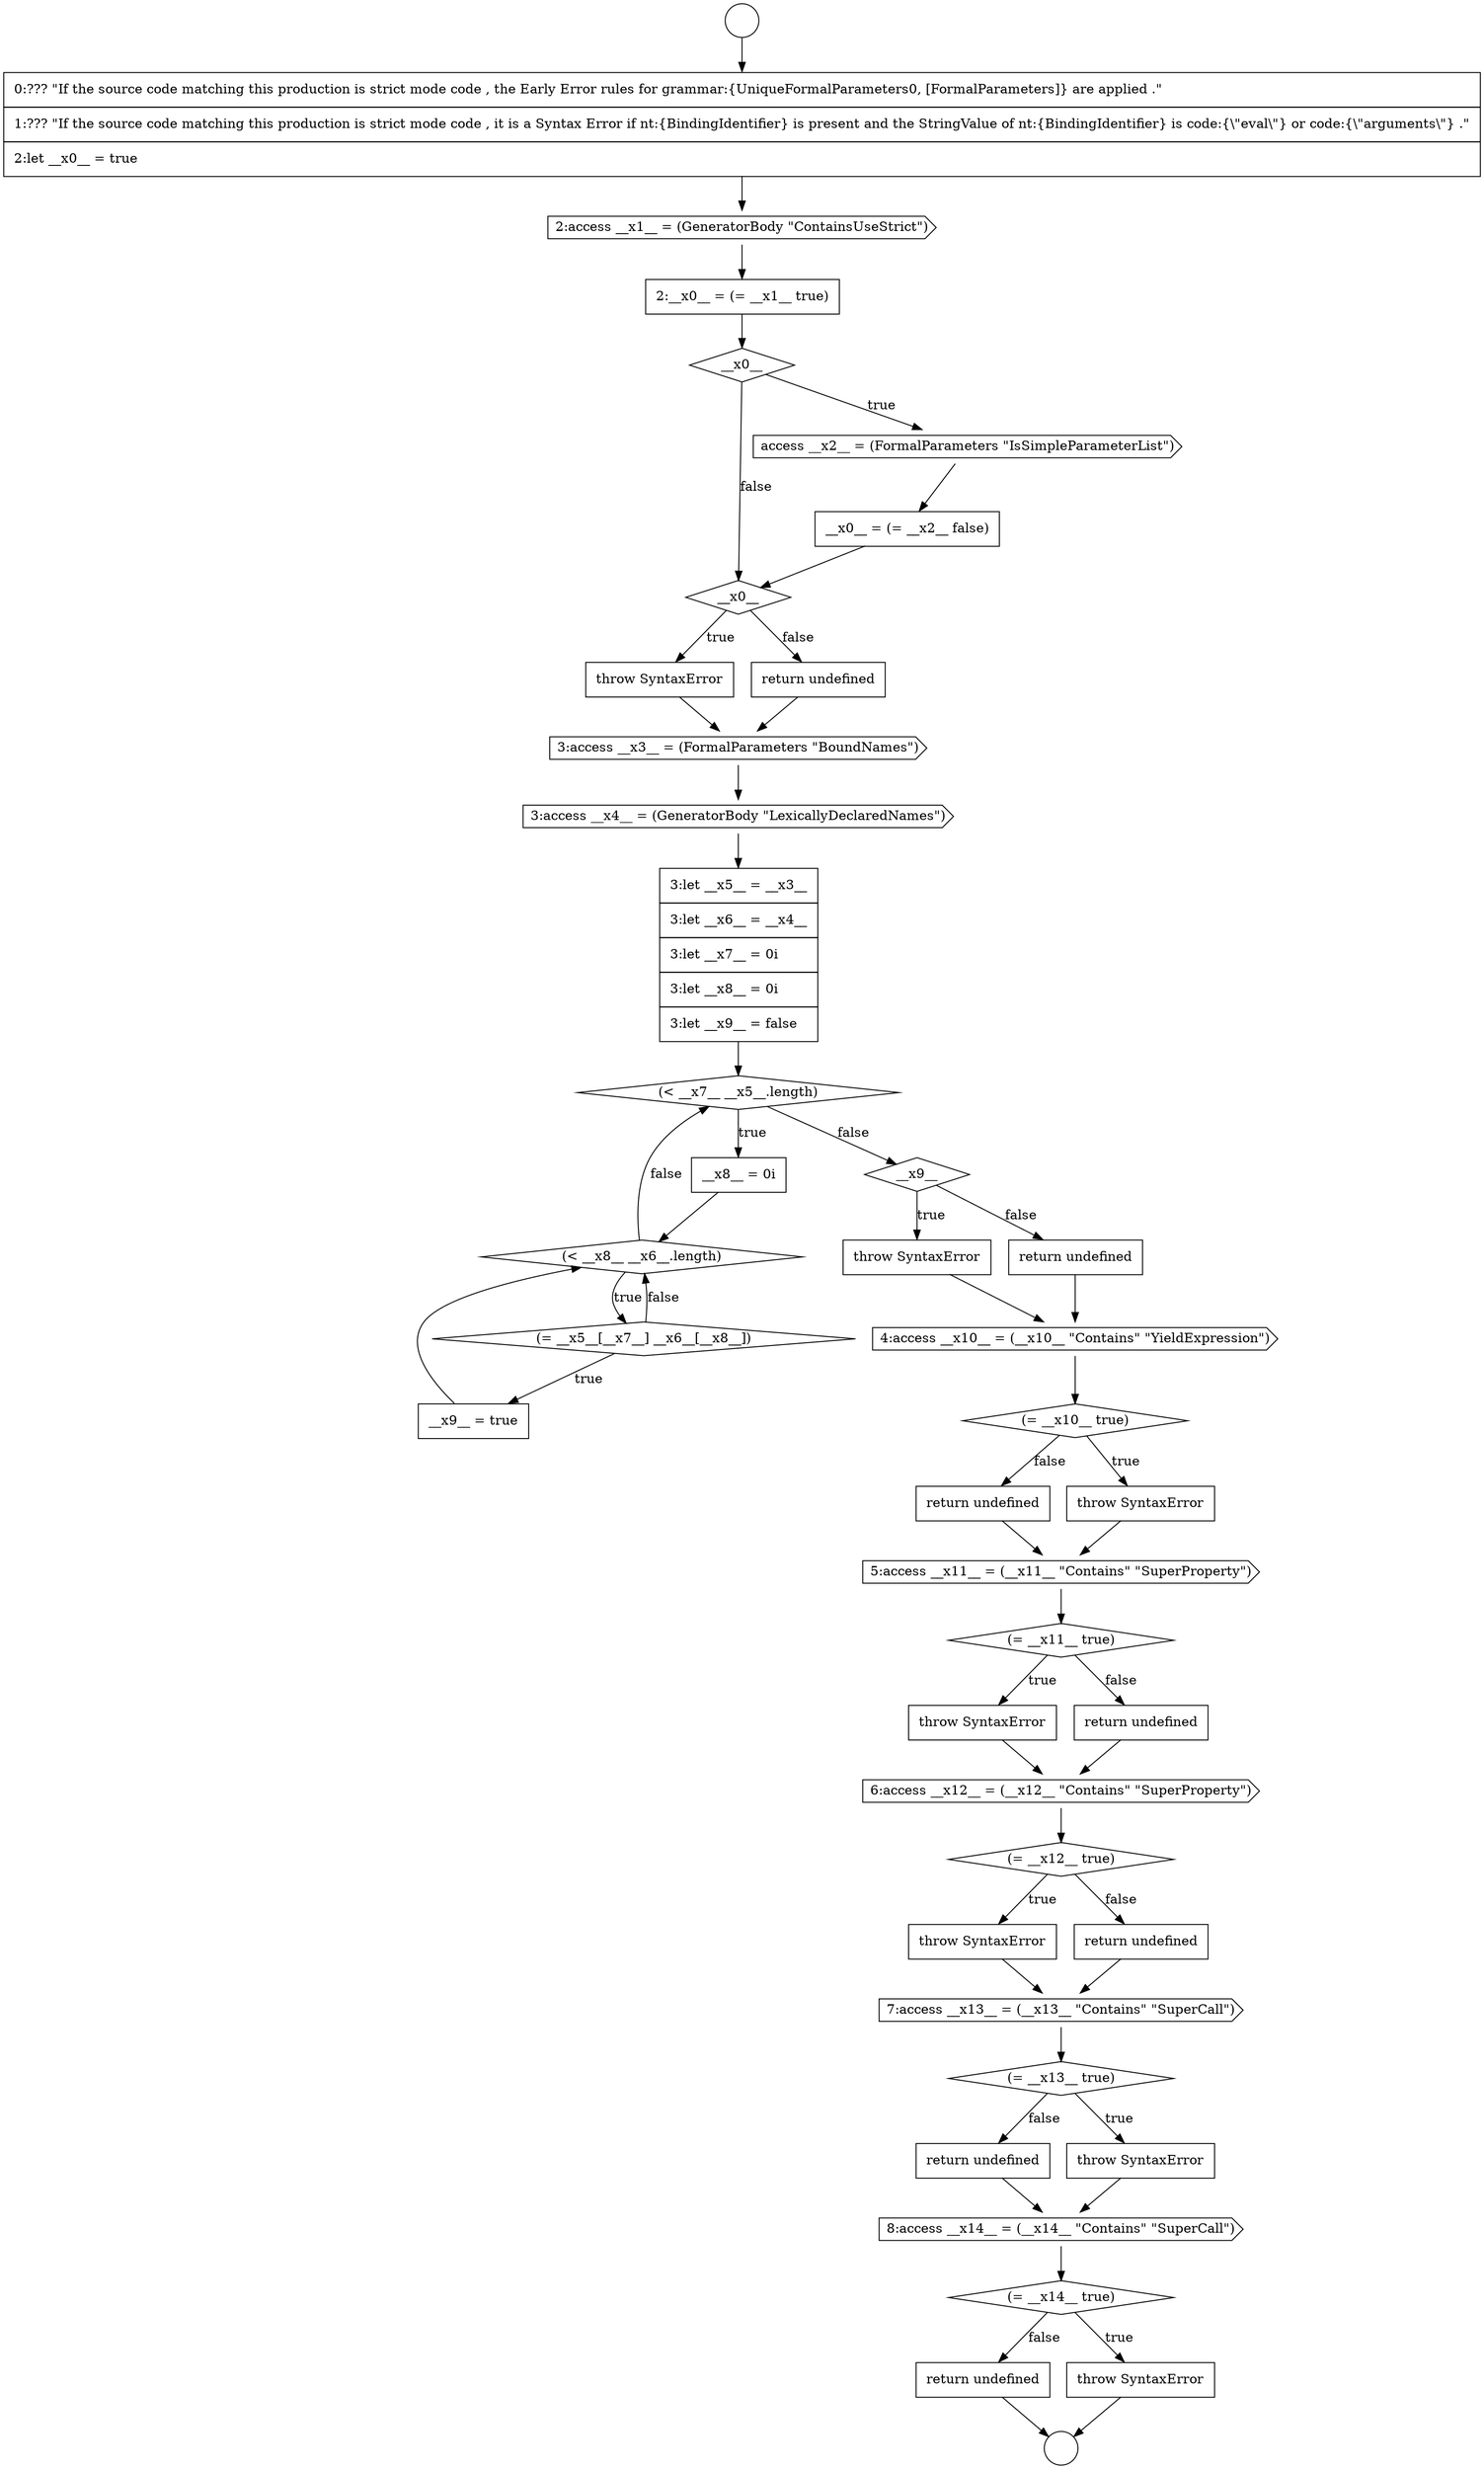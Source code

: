 digraph {
  node19062 [shape=none, margin=0, label=<<font color="black">
    <table border="0" cellborder="1" cellspacing="0" cellpadding="10">
      <tr><td align="left">return undefined</td></tr>
    </table>
  </font>> color="black" fillcolor="white" style=filled]
  node19037 [shape=diamond, label=<<font color="black">(&lt; __x8__ __x6__.length)</font>> color="black" fillcolor="white" style=filled]
  node19030 [shape=none, margin=0, label=<<font color="black">
    <table border="0" cellborder="1" cellspacing="0" cellpadding="10">
      <tr><td align="left">throw SyntaxError</td></tr>
    </table>
  </font>> color="black" fillcolor="white" style=filled]
  node19024 [shape=cds, label=<<font color="black">2:access __x1__ = (GeneratorBody &quot;ContainsUseStrict&quot;)</font>> color="black" fillcolor="white" style=filled]
  node19052 [shape=diamond, label=<<font color="black">(= __x12__ true)</font>> color="black" fillcolor="white" style=filled]
  node19056 [shape=diamond, label=<<font color="black">(= __x13__ true)</font>> color="black" fillcolor="white" style=filled]
  node19033 [shape=cds, label=<<font color="black">3:access __x4__ = (GeneratorBody &quot;LexicallyDeclaredNames&quot;)</font>> color="black" fillcolor="white" style=filled]
  node19058 [shape=none, margin=0, label=<<font color="black">
    <table border="0" cellborder="1" cellspacing="0" cellpadding="10">
      <tr><td align="left">return undefined</td></tr>
    </table>
  </font>> color="black" fillcolor="white" style=filled]
  node19038 [shape=diamond, label=<<font color="black">(= __x5__[__x7__] __x6__[__x8__])</font>> color="black" fillcolor="white" style=filled]
  node19032 [shape=cds, label=<<font color="black">3:access __x3__ = (FormalParameters &quot;BoundNames&quot;)</font>> color="black" fillcolor="white" style=filled]
  node19039 [shape=none, margin=0, label=<<font color="black">
    <table border="0" cellborder="1" cellspacing="0" cellpadding="10">
      <tr><td align="left">__x9__ = true</td></tr>
    </table>
  </font>> color="black" fillcolor="white" style=filled]
  node19029 [shape=diamond, label=<<font color="black">__x0__</font>> color="black" fillcolor="white" style=filled]
  node19060 [shape=diamond, label=<<font color="black">(= __x14__ true)</font>> color="black" fillcolor="white" style=filled]
  node19023 [shape=none, margin=0, label=<<font color="black">
    <table border="0" cellborder="1" cellspacing="0" cellpadding="10">
      <tr><td align="left">0:??? &quot;If the source code matching this production is strict mode code , the Early Error rules for grammar:{UniqueFormalParameters0, [FormalParameters]} are applied .&quot;</td></tr>
      <tr><td align="left">1:??? &quot;If the source code matching this production is strict mode code , it is a Syntax Error if nt:{BindingIdentifier} is present and the StringValue of nt:{BindingIdentifier} is code:{\&quot;eval\&quot;} or code:{\&quot;arguments\&quot;} .&quot;</td></tr>
      <tr><td align="left">2:let __x0__ = true</td></tr>
    </table>
  </font>> color="black" fillcolor="white" style=filled]
  node19044 [shape=diamond, label=<<font color="black">(= __x10__ true)</font>> color="black" fillcolor="white" style=filled]
  node19027 [shape=cds, label=<<font color="black">access __x2__ = (FormalParameters &quot;IsSimpleParameterList&quot;)</font>> color="black" fillcolor="white" style=filled]
  node19059 [shape=cds, label=<<font color="black">8:access __x14__ = (__x14__ &quot;Contains&quot; &quot;SuperCall&quot;)</font>> color="black" fillcolor="white" style=filled]
  node19026 [shape=diamond, label=<<font color="black">__x0__</font>> color="black" fillcolor="white" style=filled]
  node19043 [shape=cds, label=<<font color="black">4:access __x10__ = (__x10__ &quot;Contains&quot; &quot;YieldExpression&quot;)</font>> color="black" fillcolor="white" style=filled]
  node19021 [shape=circle label=" " color="black" fillcolor="white" style=filled]
  node19048 [shape=diamond, label=<<font color="black">(= __x11__ true)</font>> color="black" fillcolor="white" style=filled]
  node19053 [shape=none, margin=0, label=<<font color="black">
    <table border="0" cellborder="1" cellspacing="0" cellpadding="10">
      <tr><td align="left">throw SyntaxError</td></tr>
    </table>
  </font>> color="black" fillcolor="white" style=filled]
  node19034 [shape=none, margin=0, label=<<font color="black">
    <table border="0" cellborder="1" cellspacing="0" cellpadding="10">
      <tr><td align="left">3:let __x5__ = __x3__</td></tr>
      <tr><td align="left">3:let __x6__ = __x4__</td></tr>
      <tr><td align="left">3:let __x7__ = 0i</td></tr>
      <tr><td align="left">3:let __x8__ = 0i</td></tr>
      <tr><td align="left">3:let __x9__ = false</td></tr>
    </table>
  </font>> color="black" fillcolor="white" style=filled]
  node19049 [shape=none, margin=0, label=<<font color="black">
    <table border="0" cellborder="1" cellspacing="0" cellpadding="10">
      <tr><td align="left">throw SyntaxError</td></tr>
    </table>
  </font>> color="black" fillcolor="white" style=filled]
  node19042 [shape=none, margin=0, label=<<font color="black">
    <table border="0" cellborder="1" cellspacing="0" cellpadding="10">
      <tr><td align="left">return undefined</td></tr>
    </table>
  </font>> color="black" fillcolor="white" style=filled]
  node19057 [shape=none, margin=0, label=<<font color="black">
    <table border="0" cellborder="1" cellspacing="0" cellpadding="10">
      <tr><td align="left">throw SyntaxError</td></tr>
    </table>
  </font>> color="black" fillcolor="white" style=filled]
  node19025 [shape=none, margin=0, label=<<font color="black">
    <table border="0" cellborder="1" cellspacing="0" cellpadding="10">
      <tr><td align="left">2:__x0__ = (= __x1__ true)</td></tr>
    </table>
  </font>> color="black" fillcolor="white" style=filled]
  node19054 [shape=none, margin=0, label=<<font color="black">
    <table border="0" cellborder="1" cellspacing="0" cellpadding="10">
      <tr><td align="left">return undefined</td></tr>
    </table>
  </font>> color="black" fillcolor="white" style=filled]
  node19050 [shape=none, margin=0, label=<<font color="black">
    <table border="0" cellborder="1" cellspacing="0" cellpadding="10">
      <tr><td align="left">return undefined</td></tr>
    </table>
  </font>> color="black" fillcolor="white" style=filled]
  node19035 [shape=diamond, label=<<font color="black">(&lt; __x7__ __x5__.length)</font>> color="black" fillcolor="white" style=filled]
  node19022 [shape=circle label=" " color="black" fillcolor="white" style=filled]
  node19061 [shape=none, margin=0, label=<<font color="black">
    <table border="0" cellborder="1" cellspacing="0" cellpadding="10">
      <tr><td align="left">throw SyntaxError</td></tr>
    </table>
  </font>> color="black" fillcolor="white" style=filled]
  node19046 [shape=none, margin=0, label=<<font color="black">
    <table border="0" cellborder="1" cellspacing="0" cellpadding="10">
      <tr><td align="left">return undefined</td></tr>
    </table>
  </font>> color="black" fillcolor="white" style=filled]
  node19055 [shape=cds, label=<<font color="black">7:access __x13__ = (__x13__ &quot;Contains&quot; &quot;SuperCall&quot;)</font>> color="black" fillcolor="white" style=filled]
  node19031 [shape=none, margin=0, label=<<font color="black">
    <table border="0" cellborder="1" cellspacing="0" cellpadding="10">
      <tr><td align="left">return undefined</td></tr>
    </table>
  </font>> color="black" fillcolor="white" style=filled]
  node19028 [shape=none, margin=0, label=<<font color="black">
    <table border="0" cellborder="1" cellspacing="0" cellpadding="10">
      <tr><td align="left">__x0__ = (= __x2__ false)</td></tr>
    </table>
  </font>> color="black" fillcolor="white" style=filled]
  node19041 [shape=none, margin=0, label=<<font color="black">
    <table border="0" cellborder="1" cellspacing="0" cellpadding="10">
      <tr><td align="left">throw SyntaxError</td></tr>
    </table>
  </font>> color="black" fillcolor="white" style=filled]
  node19040 [shape=diamond, label=<<font color="black">__x9__</font>> color="black" fillcolor="white" style=filled]
  node19047 [shape=cds, label=<<font color="black">5:access __x11__ = (__x11__ &quot;Contains&quot; &quot;SuperProperty&quot;)</font>> color="black" fillcolor="white" style=filled]
  node19045 [shape=none, margin=0, label=<<font color="black">
    <table border="0" cellborder="1" cellspacing="0" cellpadding="10">
      <tr><td align="left">throw SyntaxError</td></tr>
    </table>
  </font>> color="black" fillcolor="white" style=filled]
  node19036 [shape=none, margin=0, label=<<font color="black">
    <table border="0" cellborder="1" cellspacing="0" cellpadding="10">
      <tr><td align="left">__x8__ = 0i</td></tr>
    </table>
  </font>> color="black" fillcolor="white" style=filled]
  node19051 [shape=cds, label=<<font color="black">6:access __x12__ = (__x12__ &quot;Contains&quot; &quot;SuperProperty&quot;)</font>> color="black" fillcolor="white" style=filled]
  node19038 -> node19039 [label=<<font color="black">true</font>> color="black"]
  node19038 -> node19037 [label=<<font color="black">false</font>> color="black"]
  node19048 -> node19049 [label=<<font color="black">true</font>> color="black"]
  node19048 -> node19050 [label=<<font color="black">false</font>> color="black"]
  node19029 -> node19030 [label=<<font color="black">true</font>> color="black"]
  node19029 -> node19031 [label=<<font color="black">false</font>> color="black"]
  node19023 -> node19024 [ color="black"]
  node19037 -> node19038 [label=<<font color="black">true</font>> color="black"]
  node19037 -> node19035 [label=<<font color="black">false</font>> color="black"]
  node19025 -> node19026 [ color="black"]
  node19062 -> node19022 [ color="black"]
  node19035 -> node19036 [label=<<font color="black">true</font>> color="black"]
  node19035 -> node19040 [label=<<font color="black">false</font>> color="black"]
  node19034 -> node19035 [ color="black"]
  node19032 -> node19033 [ color="black"]
  node19047 -> node19048 [ color="black"]
  node19057 -> node19059 [ color="black"]
  node19027 -> node19028 [ color="black"]
  node19053 -> node19055 [ color="black"]
  node19058 -> node19059 [ color="black"]
  node19060 -> node19061 [label=<<font color="black">true</font>> color="black"]
  node19060 -> node19062 [label=<<font color="black">false</font>> color="black"]
  node19051 -> node19052 [ color="black"]
  node19055 -> node19056 [ color="black"]
  node19059 -> node19060 [ color="black"]
  node19045 -> node19047 [ color="black"]
  node19056 -> node19057 [label=<<font color="black">true</font>> color="black"]
  node19056 -> node19058 [label=<<font color="black">false</font>> color="black"]
  node19052 -> node19053 [label=<<font color="black">true</font>> color="black"]
  node19052 -> node19054 [label=<<font color="black">false</font>> color="black"]
  node19024 -> node19025 [ color="black"]
  node19049 -> node19051 [ color="black"]
  node19043 -> node19044 [ color="black"]
  node19040 -> node19041 [label=<<font color="black">true</font>> color="black"]
  node19040 -> node19042 [label=<<font color="black">false</font>> color="black"]
  node19061 -> node19022 [ color="black"]
  node19039 -> node19037 [ color="black"]
  node19042 -> node19043 [ color="black"]
  node19028 -> node19029 [ color="black"]
  node19021 -> node19023 [ color="black"]
  node19054 -> node19055 [ color="black"]
  node19031 -> node19032 [ color="black"]
  node19044 -> node19045 [label=<<font color="black">true</font>> color="black"]
  node19044 -> node19046 [label=<<font color="black">false</font>> color="black"]
  node19046 -> node19047 [ color="black"]
  node19041 -> node19043 [ color="black"]
  node19033 -> node19034 [ color="black"]
  node19050 -> node19051 [ color="black"]
  node19026 -> node19027 [label=<<font color="black">true</font>> color="black"]
  node19026 -> node19029 [label=<<font color="black">false</font>> color="black"]
  node19030 -> node19032 [ color="black"]
  node19036 -> node19037 [ color="black"]
}
